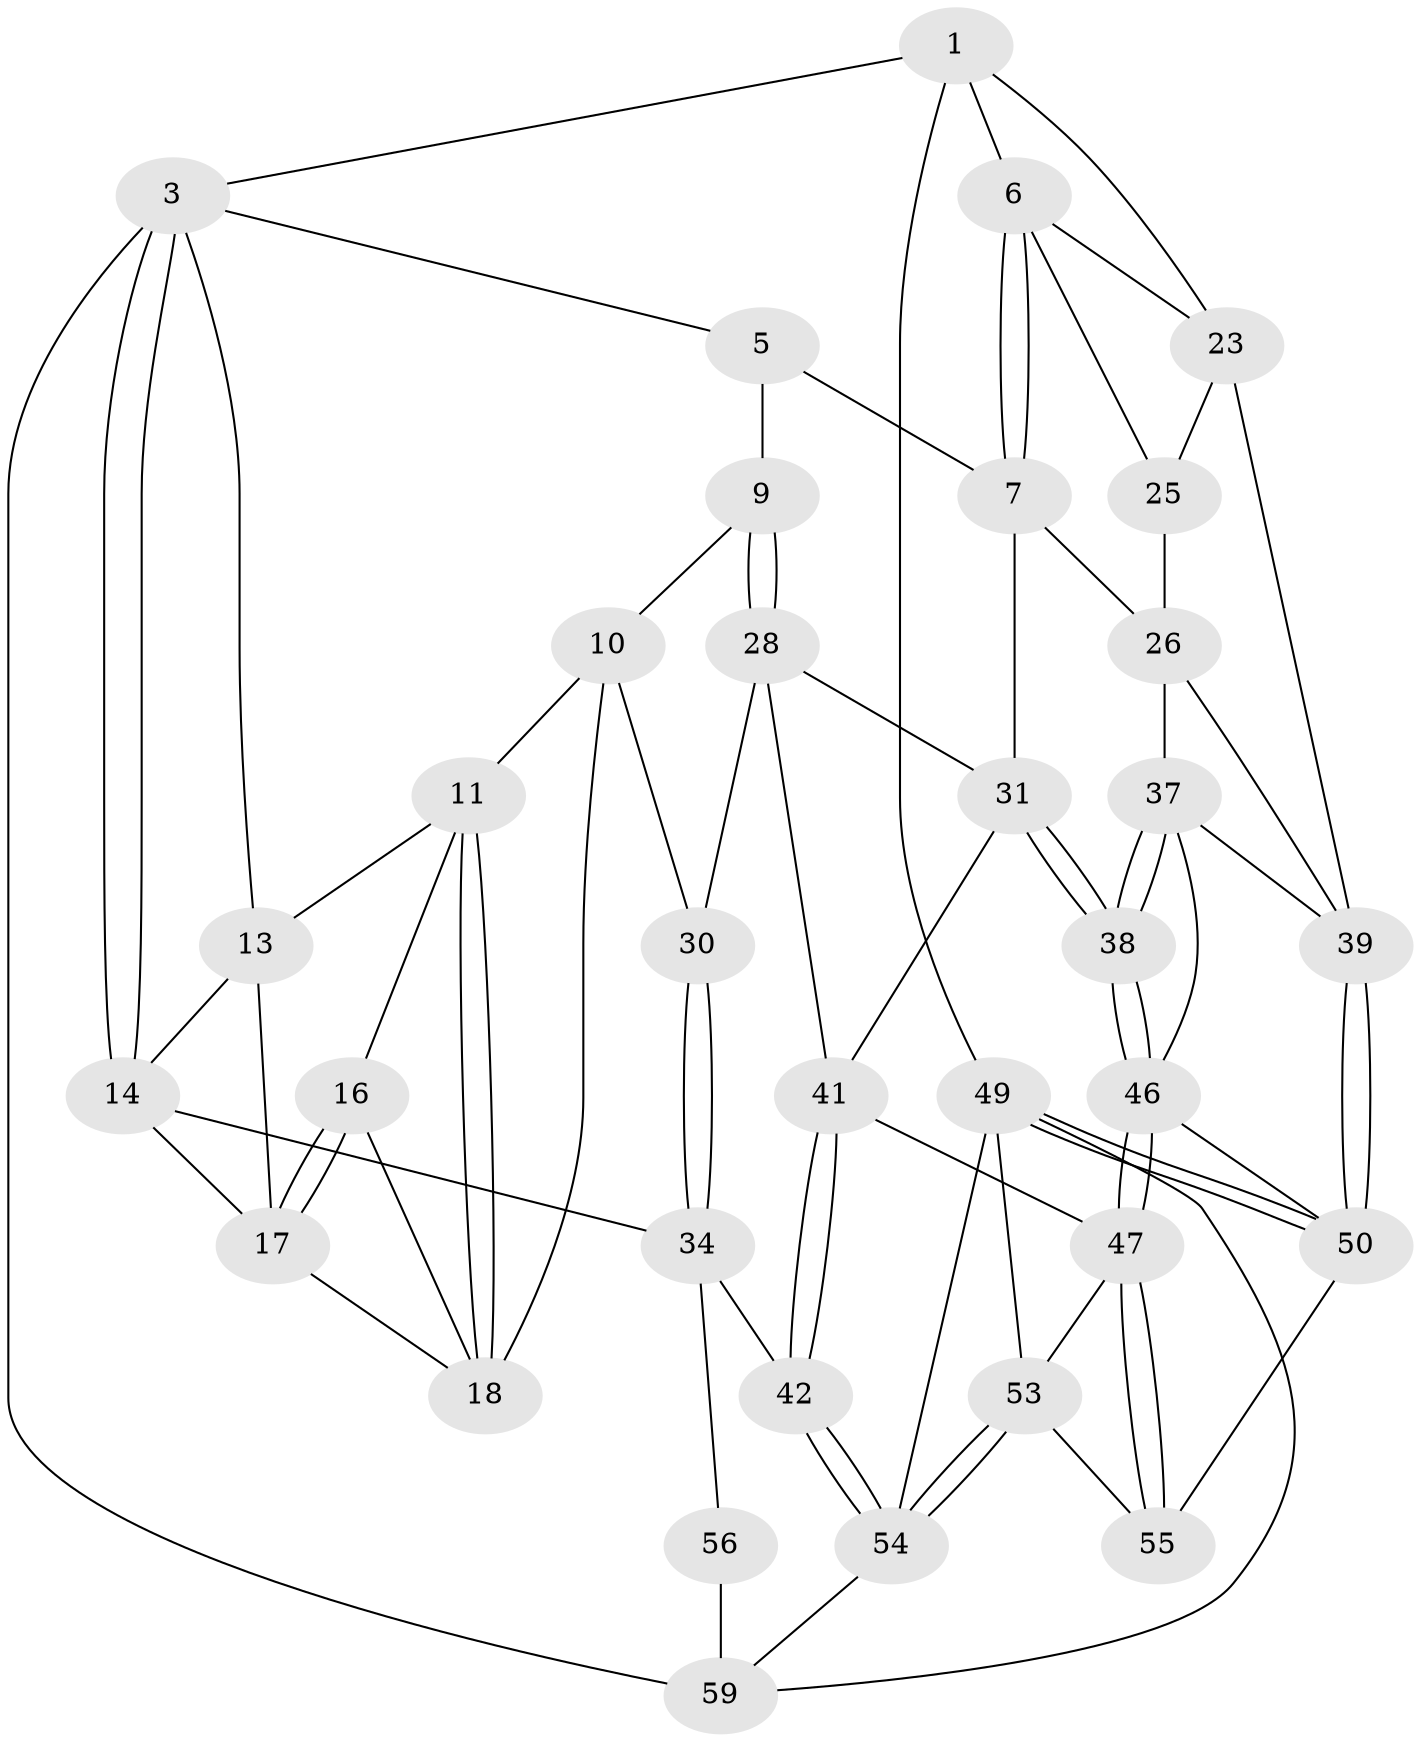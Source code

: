 // original degree distribution, {3: 0.04838709677419355, 6: 0.24193548387096775, 4: 0.24193548387096775, 5: 0.46774193548387094}
// Generated by graph-tools (version 1.1) at 2025/11/02/27/25 16:11:58]
// undirected, 34 vertices, 80 edges
graph export_dot {
graph [start="1"]
  node [color=gray90,style=filled];
  1 [pos="+0.8536104405035471+0",super="+2"];
  3 [pos="+0+0",super="+4"];
  5 [pos="+0.4597071839079975+0",super="+8"];
  6 [pos="+0.7982176586639825+0.18545722506217757",super="+24"];
  7 [pos="+0.7178417618970614+0.25527861369012894",super="+27"];
  9 [pos="+0.5177944510896388+0.2808277374001326"];
  10 [pos="+0.35386835816291373+0.1753108981710793",super="+19"];
  11 [pos="+0.3458348736174565+0.16320134773851813",super="+12"];
  13 [pos="+0.30076079693504176+0",super="+15"];
  14 [pos="+0+0.18731867043473752",super="+22"];
  16 [pos="+0.1277366432619227+0.24163593341919448"];
  17 [pos="+0.059802880017696396+0.24615055286567217",super="+21"];
  18 [pos="+0.1943558895429962+0.26567074425951753",super="+20"];
  23 [pos="+1+0.3222023498993623",super="+33"];
  25 [pos="+0.9076566918744311+0.43167179912363396"];
  26 [pos="+0.7796135094443696+0.4666141171981441",super="+36"];
  28 [pos="+0.43739520356235895+0.4953463809468245",super="+29"];
  30 [pos="+0.29745146563436203+0.48573253273934053"];
  31 [pos="+0.5756001543392348+0.54223906593636",super="+32"];
  34 [pos="+0.14055508686662155+0.6750476242063523",super="+35"];
  37 [pos="+0.703936955509779+0.6487319877114173",super="+45"];
  38 [pos="+0.6741325507815441+0.6676246468604516"];
  39 [pos="+1+0.5380556129379169",super="+40"];
  41 [pos="+0.3725478059689497+0.7050531198578154",super="+44"];
  42 [pos="+0.2266179346988388+0.783967681237129",super="+43"];
  46 [pos="+0.6750005426889949+0.7275833877910248",super="+51"];
  47 [pos="+0.6542272157653789+0.7590089748806522",super="+48"];
  49 [pos="+1+1",super="+62"];
  50 [pos="+1+1",super="+52"];
  53 [pos="+0.5281241927531657+0.8435406329758198",super="+61"];
  54 [pos="+0.3231980199711706+0.9990673421013909",super="+58"];
  55 [pos="+0.7879809681115278+0.8900144295743516"];
  56 [pos="+0+1",super="+57"];
  59 [pos="+0.23792358252863716+1",super="+60"];
  1 -- 6;
  1 -- 3;
  1 -- 23;
  1 -- 49;
  3 -- 14;
  3 -- 14;
  3 -- 59;
  3 -- 5;
  3 -- 13;
  5 -- 9;
  5 -- 7;
  6 -- 7;
  6 -- 7;
  6 -- 25;
  6 -- 23;
  7 -- 26;
  7 -- 31;
  9 -- 10;
  9 -- 28;
  9 -- 28;
  10 -- 11;
  10 -- 30;
  10 -- 18;
  11 -- 18;
  11 -- 18;
  11 -- 16;
  11 -- 13;
  13 -- 17;
  13 -- 14;
  14 -- 17;
  14 -- 34;
  16 -- 17;
  16 -- 17;
  16 -- 18;
  17 -- 18;
  23 -- 25;
  23 -- 39;
  25 -- 26;
  26 -- 37;
  26 -- 39;
  28 -- 31;
  28 -- 41;
  28 -- 30;
  30 -- 34;
  30 -- 34;
  31 -- 38;
  31 -- 38;
  31 -- 41;
  34 -- 42;
  34 -- 56;
  37 -- 38;
  37 -- 38;
  37 -- 39;
  37 -- 46;
  38 -- 46;
  38 -- 46;
  39 -- 50;
  39 -- 50;
  41 -- 42;
  41 -- 42;
  41 -- 47;
  42 -- 54;
  42 -- 54;
  46 -- 47;
  46 -- 47;
  46 -- 50;
  47 -- 55;
  47 -- 55;
  47 -- 53;
  49 -- 50;
  49 -- 50;
  49 -- 59;
  49 -- 53;
  49 -- 54;
  50 -- 55;
  53 -- 54;
  53 -- 54;
  53 -- 55;
  54 -- 59;
  56 -- 59 [weight=2];
}

